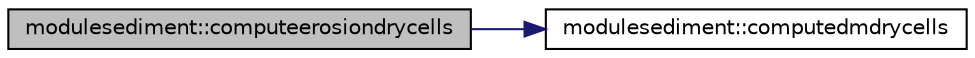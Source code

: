 digraph "modulesediment::computeerosiondrycells"
{
 // LATEX_PDF_SIZE
  edge [fontname="Helvetica",fontsize="10",labelfontname="Helvetica",labelfontsize="10"];
  node [fontname="Helvetica",fontsize="10",shape=record];
  rankdir="LR";
  Node1 [label="modulesediment::computeerosiondrycells",height=0.2,width=0.4,color="black", fillcolor="grey75", style="filled", fontcolor="black",tooltip=" "];
  Node1 -> Node2 [color="midnightblue",fontsize="10",style="solid",fontname="Helvetica"];
  Node2 [label="modulesediment::computedmdrycells",height=0.2,width=0.4,color="black", fillcolor="white", style="filled",URL="$namespacemodulesediment.html#a299a31086ad8f844252db856c26e1ce7",tooltip=" "];
}
